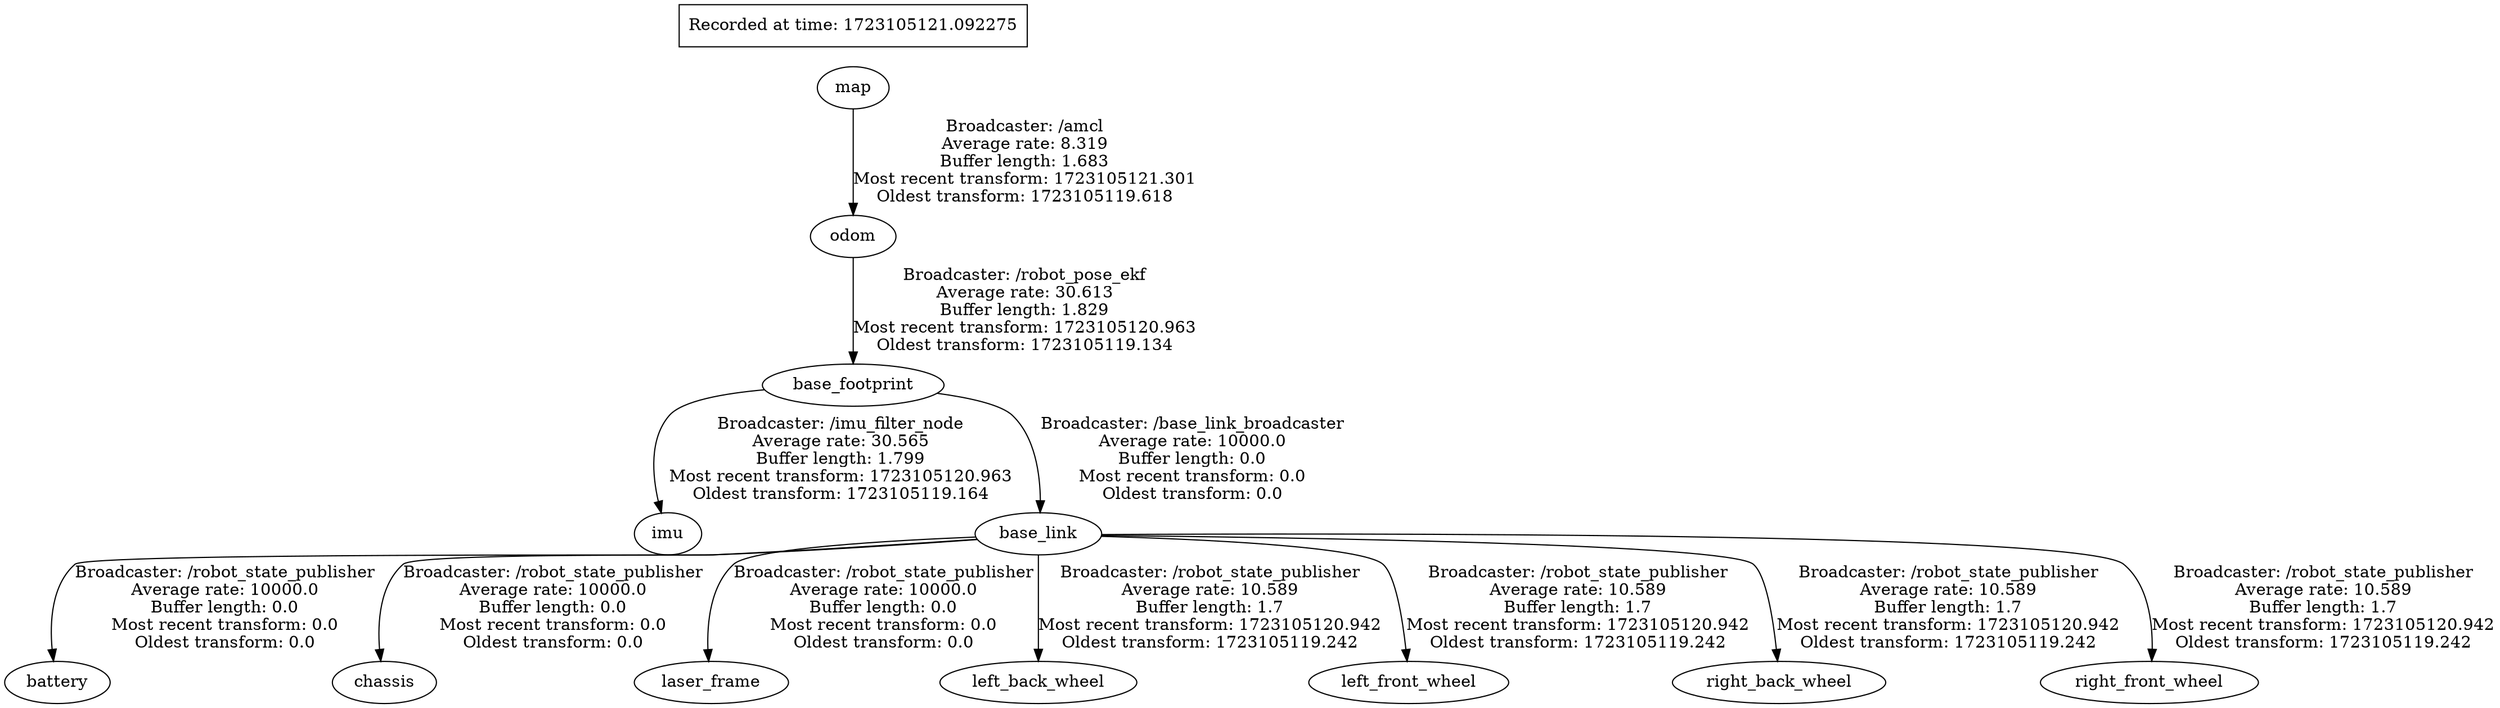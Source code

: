 digraph graphname {
	graph [bb="0,0,2124.8,597",
		compound=True,
		rank=same,
		rankdir=TB,
		ranksep=0.2
	];
	node [label="\N"];
	base_footprint	[height=0.5,
		label=base_footprint,
		pos="723.85,272",
		shape=ellipse,
		width=2.1484];
	imu	[height=0.5,
		label=imu,
		pos="565.85,145",
		shape=ellipse,
		width=0.79437];
	base_footprint -> imu	[label="Broadcaster: /imu_filter_node\nAverage rate: 30.565\nBuffer length: 1.799\nMost recent transform: 1723105120.963\nOldest transform: 1723105119.164",
		lp="713.35,208.5",
		penwidth=1,
		pos="e,560.12,162.79 648.01,268.03 613.42,264.92 577.75,258.65 566.85,246 549.72,226.13 552.46,194.89 557.58,172.61"];
	base_link	[height=0.5,
		label=base_link,
		pos="881.85,145",
		shape=ellipse,
		width=1.4985];
	base_footprint -> base_link	[label="Broadcaster: /base_link_broadcaster\nAverage rate: 10000.0\nBuffer length: 0.0\nMost recent transform: 0.0\nOldest transform: 0.0",
		lp="1013.3,208.5",
		penwidth=1,
		pos="e,883.35,163.21 795.35,265.03 822.94,261.29 850.18,255.34 859.85,246 879.16,227.34 883.34,195.88 883.52,173.22"];
	odom	[height=0.5,
		label=odom,
		pos="723.85,399",
		shape=ellipse,
		width=1.011];
	odom -> base_footprint	[label="Broadcaster: /robot_pose_ekf\nAverage rate: 30.613\nBuffer length: 1.829\nMost recent transform: 1723105120.963\nOldest transform: 1723105119.134",
		lp="870.35,335.5",
		penwidth=1,
		pos="e,723.85,290.31 723.85,380.88 723.85,360.15 723.85,324.95 723.85,300.42"];
	map	[height=0.5,
		label=map,
		pos="723.85,526",
		shape=ellipse,
		width=0.84854];
	map -> odom	[label="Broadcaster: /amcl\nAverage rate: 8.319\nBuffer length: 1.683\nMost recent transform: 1723105121.301\nOldest transform: 1723105119.618",
		lp="870.35,462.5",
		penwidth=1,
		pos="e,723.85,417.31 723.85,507.88 723.85,487.15 723.85,451.95 723.85,427.42"];
	battery	[height=0.5,
		label=battery,
		pos="44.846,18",
		shape=ellipse,
		width=1.2457];
	base_link -> battery	[label="Broadcaster: /robot_state_publisher\nAverage rate: 10000.0\nBuffer length: 0.0\nMost recent transform: 0.0\nOldest transform: 0.0",
		lp="187.85,81.5",
		penwidth=1,
		pos="e,41.51,36.236 829.88,140.1 774.05,136.08 682.73,129.99 603.85,127 588.74,126.43 71.225,128.95 59.846,119 39.763,101.45 38.235,69.504 40.311,46.436"];
	chassis	[height=0.5,
		label=chassis,
		pos="323.85,18",
		shape=ellipse,
		width=1.2277];
	base_link -> chassis	[label="Broadcaster: /robot_state_publisher\nAverage rate: 10000.0\nBuffer length: 0.0\nMost recent transform: 0.0\nOldest transform: 0.0",
		lp="467.85,81.5",
		penwidth=1,
		pos="e,320.75,36.207 829.61,140.32 773.76,136.51 682.58,130.6 603.85,127 589.19,126.33 350.87,128.69 339.85,119 319.78,101.36 317.9,69.435 319.68,46.394"];
	laser_frame	[height=0.5,
		label=laser_frame,
		pos="602.85,18",
		shape=ellipse,
		width=1.8234];
	base_link -> laser_frame	[label="Broadcaster: /robot_state_publisher\nAverage rate: 10000.0\nBuffer length: 0.0\nMost recent transform: 0.0\nOldest transform: 0.0",
		lp="749.85,81.5",
		penwidth=1,
		pos="e,600.52,36.053 828.3,142.24 756.63,139.37 636.76,132.6 621.85,119 602.01,100.91 599.03,69.065 599.88,46.168"];
	left_back_wheel	[height=0.5,
		label=left_back_wheel,
		pos="881.85,18",
		shape=ellipse,
		width=2.329];
	base_link -> left_back_wheel	[label="Broadcaster: /robot_state_publisher\nAverage rate: 10.589\nBuffer length: 1.7\nMost recent transform: 1723105120.942\nOldest transform: 1723105119.242",
		lp="1028.3,81.5",
		penwidth=1,
		pos="e,881.85,36.313 881.85,126.88 881.85,106.15 881.85,70.953 881.85,46.422"];
	left_front_wheel	[height=0.5,
		label=left_front_wheel,
		pos="1197.8,18",
		shape=ellipse,
		width=2.3651];
	base_link -> left_front_wheel	[label="Broadcaster: /robot_state_publisher\nAverage rate: 10.589\nBuffer length: 1.7\nMost recent transform: 1723105120.942\nOldest transform: 1723105119.242",
		lp="1342.3,81.5",
		penwidth=1,
		pos="e,1196.5,36.142 935.63,142.83 1015.6,140.58 1158.2,134.45 1175.8,119 1186.6,109.58 1192.5,72.522 1195.4,46.275"];
	right_back_wheel	[height=0.5,
		label=right_back_wheel,
		pos="1513.8,18",
		shape=ellipse,
		width=2.5276];
	base_link -> right_back_wheel	[label="Broadcaster: /robot_state_publisher\nAverage rate: 10.589\nBuffer length: 1.7\nMost recent transform: 1723105120.942\nOldest transform: 1723105119.242",
		lp="1658.3,81.5",
		penwidth=1,
		pos="e,1512.5,36.208 935.65,143.56 1080.8,142.15 1470.7,136.71 1491.8,119 1502.8,109.82 1508.7,72.699 1511.5,46.373"];
	right_front_wheel	[height=0.5,
		label=right_front_wheel,
		pos="1829.8,18",
		shape=ellipse,
		width=2.5817];
	base_link -> right_front_wheel	[label="Broadcaster: /robot_state_publisher\nAverage rate: 10.589\nBuffer length: 1.7\nMost recent transform: 1723105120.942\nOldest transform: 1723105119.242",
		lp="1978.3,81.5",
		penwidth=1,
		pos="e,1831.8,36.355 935.76,144.36 1128.5,145.42 1774.1,146.87 1807.8,119 1828.7,101.79 1832.5,69.788 1832.2,46.609"];
	"_22Recorded_20at_20time_3A_201723105121.092275_22"	[height=0.5,
		label="Recorded at time: 1723105121.092275",
		pos="723.85,579",
		shape=box,
		width=4.125];
	"_22Recorded_20at_20time_3A_201723105121.092275_22" -> map	[penwidth=1,
		pos="e,723.85,544.25 723.85,560.73 723.85,558.66 723.85,556.5 723.85,554.32",
		style=invis];
}
